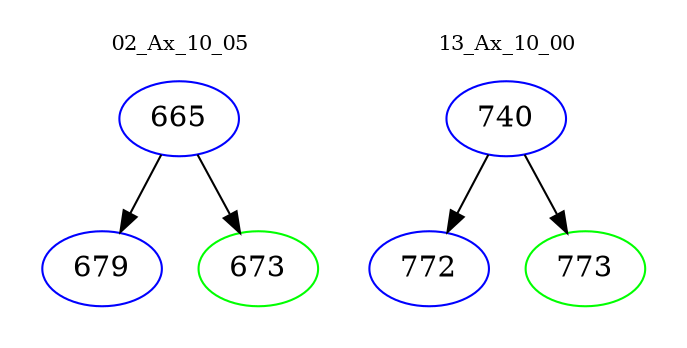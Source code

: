 digraph{
subgraph cluster_0 {
color = white
label = "02_Ax_10_05";
fontsize=10;
T0_665 [label="665", color="blue"]
T0_665 -> T0_679 [color="black"]
T0_679 [label="679", color="blue"]
T0_665 -> T0_673 [color="black"]
T0_673 [label="673", color="green"]
}
subgraph cluster_1 {
color = white
label = "13_Ax_10_00";
fontsize=10;
T1_740 [label="740", color="blue"]
T1_740 -> T1_772 [color="black"]
T1_772 [label="772", color="blue"]
T1_740 -> T1_773 [color="black"]
T1_773 [label="773", color="green"]
}
}
